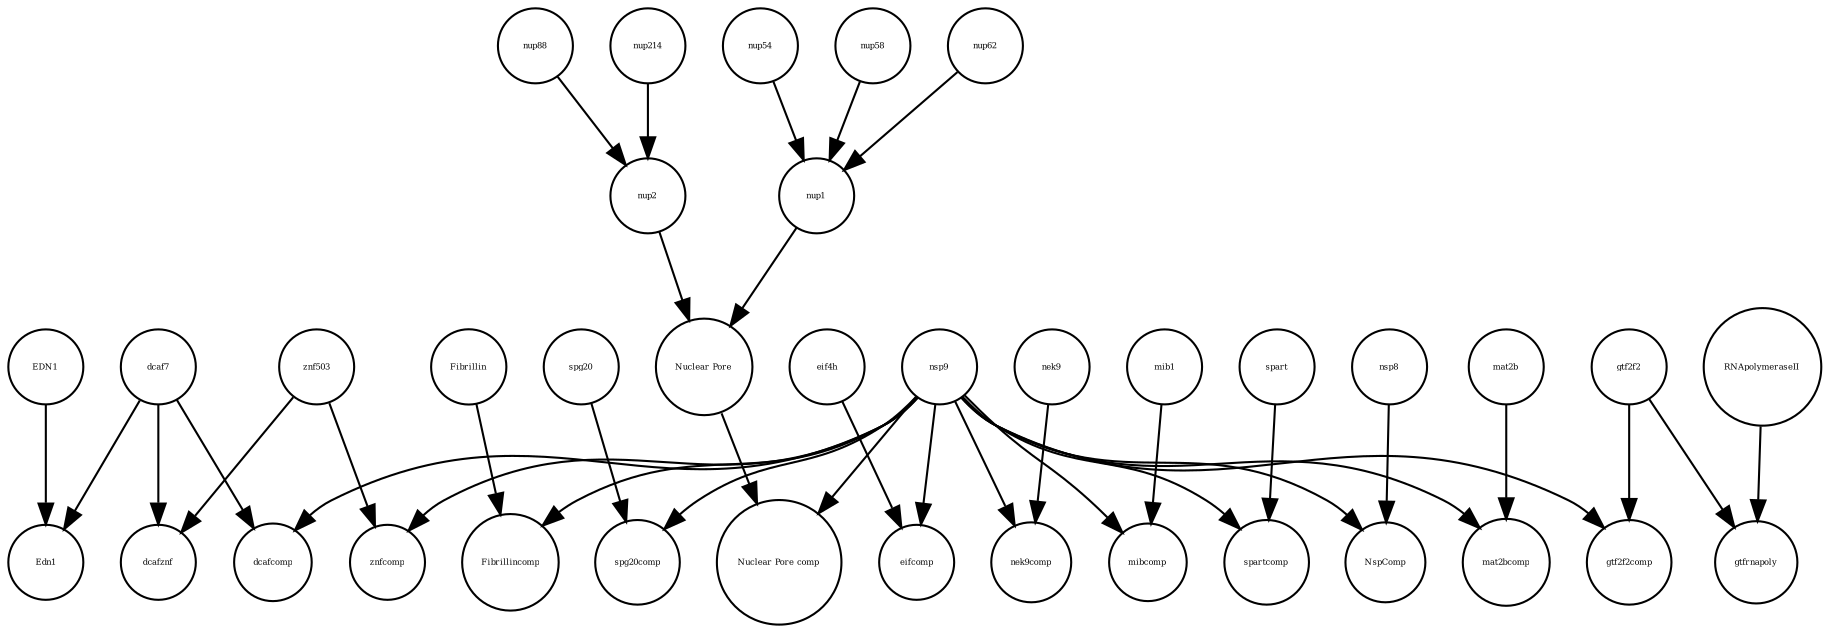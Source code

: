 strict digraph  {
gtf2f2comp [annotation="", bipartite=0, cls=complex, fontsize=4, label=gtf2f2comp, shape=circle];
Edn1 [annotation="", bipartite=0, cls="nucleic acid feature", fontsize=4, label=Edn1, shape=circle];
nup2 [annotation="", bipartite=0, cls=complex, fontsize=4, label=nup2, shape=circle];
Fibrillincomp [annotation="", bipartite=0, cls=complex, fontsize=4, label=Fibrillincomp, shape=circle];
mat2b [annotation=urn_miriam_uniprot_Q9NZL9, bipartite=0, cls=macromolecule, fontsize=4, label=mat2b, shape=circle];
dcafcomp [annotation="", bipartite=0, cls=complex, fontsize=4, label=dcafcomp, shape=circle];
nsp8 [annotation=urn_miriam_uniprot_P0DTD1, bipartite=0, cls=macromolecule, fontsize=4, label=nsp8, shape=circle];
nup54 [annotation=urn_miriam_uniprot_Q7Z3B4, bipartite=0, cls=macromolecule, fontsize=4, label=nup54, shape=circle];
nup214 [annotation=urn_miriam_uniprot_P35658, bipartite=0, cls=macromolecule, fontsize=4, label=nup214, shape=circle];
spg20comp [annotation="", bipartite=0, cls=complex, fontsize=4, label=spg20comp, shape=circle];
spart [annotation=urn_miriam_uniprot_Q8N0X7, bipartite=0, cls=macromolecule, fontsize=4, label=spart, shape=circle];
EDN1 [annotation="", bipartite=0, cls="nucleic acid feature", fontsize=4, label=EDN1, shape=circle];
nup58 [annotation=urn_miriam_uniprot_Q9BVL2, bipartite=0, cls=macromolecule, fontsize=4, label=nup58, shape=circle];
nek9 [annotation=urn_miriam_uniprot_Q8TD19, bipartite=0, cls=macromolecule, fontsize=4, label=nek9, shape=circle];
"Nuclear Pore comp" [annotation="", bipartite=0, cls=complex, fontsize=4, label="Nuclear Pore comp", shape=circle];
eifcomp [annotation="", bipartite=0, cls=complex, fontsize=4, label=eifcomp, shape=circle];
"Nuclear Pore" [annotation="", bipartite=0, cls=complex, fontsize=4, label="Nuclear Pore", shape=circle];
znfcomp [annotation="", bipartite=0, cls=complex, fontsize=4, label=znfcomp, shape=circle];
dcaf7 [annotation=urn_miriam_uniprot_P61962, bipartite=0, cls=macromolecule, fontsize=4, label=dcaf7, shape=circle];
nek9comp [annotation="", bipartite=0, cls=complex, fontsize=4, label=nek9comp, shape=circle];
Fibrillin [annotation="", bipartite=0, cls=complex, fontsize=4, label=Fibrillin, shape=circle];
mibcomp [annotation="", bipartite=0, cls=complex, fontsize=4, label=mibcomp, shape=circle];
eif4h [annotation=urn_miriam_uniprot_Q15056, bipartite=0, cls=macromolecule, fontsize=4, label=eif4h, shape=circle];
nsp9 [annotation=urn_miriam_uniprot_P0DTD1, bipartite=0, cls=macromolecule, fontsize=4, label=nsp9, shape=circle];
spartcomp [annotation="", bipartite=0, cls=complex, fontsize=4, label=spartcomp, shape=circle];
znf503 [annotation=urn_miriam_uniprot_Q96F45, bipartite=0, cls=macromolecule, fontsize=4, label=znf503, shape=circle];
mib1 [annotation=urn_miriam_uniprot_Q86YT6, bipartite=0, cls=macromolecule, fontsize=4, label=mib1, shape=circle];
NspComp [annotation="", bipartite=0, cls=complex, fontsize=4, label=NspComp, shape=circle];
nup88 [annotation=urn_miriam_uniprot_Q99567, bipartite=0, cls=macromolecule, fontsize=4, label=nup88, shape=circle];
nup62 [annotation=urn_miriam_uniprot_P37198, bipartite=0, cls=macromolecule, fontsize=4, label=nup62, shape=circle];
gtf2f2 [annotation=urn_miriam_uniprot_P13984, bipartite=0, cls=macromolecule, fontsize=4, label=gtf2f2, shape=circle];
nup1 [annotation="", bipartite=0, cls=complex, fontsize=4, label=nup1, shape=circle];
dcafznf [annotation="", bipartite=0, cls=complex, fontsize=4, label=dcafznf, shape=circle];
RNApolymeraseII [annotation=urn_miriam_uniprot_P30876, bipartite=0, cls=macromolecule, fontsize=4, label=RNApolymeraseII, shape=circle];
gtfrnapoly [annotation="", bipartite=0, cls=complex, fontsize=4, label=gtfrnapoly, shape=circle];
spg20 [annotation="", bipartite=0, cls=macromolecule, fontsize=4, label=spg20, shape=circle];
mat2bcomp [annotation="", bipartite=0, cls=complex, fontsize=4, label=mat2bcomp, shape=circle];
nup2 -> "Nuclear Pore"  [annotation="", interaction_type=production];
mat2b -> mat2bcomp  [annotation="", interaction_type=production];
nsp8 -> NspComp  [annotation="", interaction_type=production];
nup54 -> nup1  [annotation="", interaction_type=production];
nup214 -> nup2  [annotation="", interaction_type=production];
spart -> spartcomp  [annotation="", interaction_type=production];
EDN1 -> Edn1  [annotation="", interaction_type=production];
nup58 -> nup1  [annotation="", interaction_type=production];
nek9 -> nek9comp  [annotation="", interaction_type=production];
"Nuclear Pore" -> "Nuclear Pore comp"  [annotation="", interaction_type=production];
dcaf7 -> Edn1  [annotation=urn_miriam_pubmed_27880803, interaction_type=catalysis];
dcaf7 -> dcafcomp  [annotation="", interaction_type=production];
dcaf7 -> dcafznf  [annotation="", interaction_type=production];
Fibrillin -> Fibrillincomp  [annotation="", interaction_type=production];
eif4h -> eifcomp  [annotation="", interaction_type=production];
nsp9 -> NspComp  [annotation="", interaction_type=production];
nsp9 -> spartcomp  [annotation="", interaction_type=production];
nsp9 -> spg20comp  [annotation="", interaction_type=production];
nsp9 -> znfcomp  [annotation="", interaction_type=production];
nsp9 -> nek9comp  [annotation="", interaction_type=production];
nsp9 -> Fibrillincomp  [annotation="", interaction_type=production];
nsp9 -> gtf2f2comp  [annotation="", interaction_type=production];
nsp9 -> mibcomp  [annotation="", interaction_type=production];
nsp9 -> "Nuclear Pore comp"  [annotation="", interaction_type=production];
nsp9 -> dcafcomp  [annotation="", interaction_type=production];
nsp9 -> eifcomp  [annotation="", interaction_type=production];
nsp9 -> mat2bcomp  [annotation="", interaction_type=production];
znf503 -> znfcomp  [annotation="", interaction_type=production];
znf503 -> dcafznf  [annotation="", interaction_type=production];
mib1 -> mibcomp  [annotation="", interaction_type=production];
nup88 -> nup2  [annotation="", interaction_type=production];
nup62 -> nup1  [annotation="", interaction_type=production];
gtf2f2 -> gtfrnapoly  [annotation="", interaction_type=production];
gtf2f2 -> gtf2f2comp  [annotation="", interaction_type=production];
nup1 -> "Nuclear Pore"  [annotation="", interaction_type=production];
RNApolymeraseII -> gtfrnapoly  [annotation="", interaction_type=production];
spg20 -> spg20comp  [annotation="", interaction_type=production];
}
